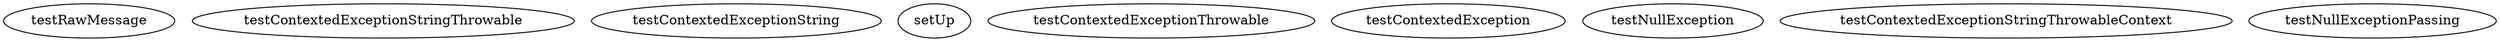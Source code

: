 digraph G {
testRawMessage;
testContextedExceptionStringThrowable;
testContextedExceptionString;
setUp;
testContextedExceptionThrowable;
testContextedException;
testNullException;
testContextedExceptionStringThrowableContext;
testNullExceptionPassing;
}